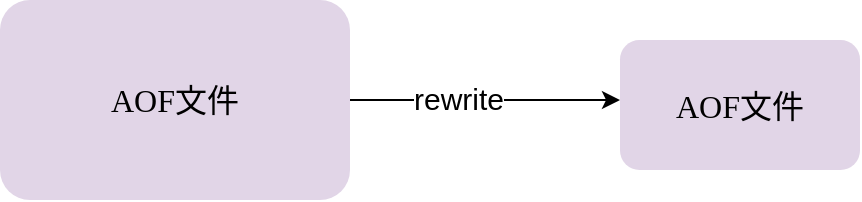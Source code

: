<mxfile version="20.3.0" type="device"><diagram id="cLKaGq3Gi8W_Nx-YzgXy" name="Page-1"><mxGraphModel dx="1106" dy="789" grid="1" gridSize="10" guides="1" tooltips="1" connect="1" arrows="1" fold="1" page="1" pageScale="1" pageWidth="827" pageHeight="1169" math="0" shadow="0"><root><mxCell id="0"/><mxCell id="1" parent="0"/><mxCell id="5fuBNdbti-uqDTd1Sjzo-1" value="AOF文件" style="rounded=1;whiteSpace=wrap;html=1;fontSize=16;fillColor=#e1d5e7;strokeColor=none;fontFamily=JetBrains Mono;fontSource=https%3A%2F%2Ffonts.googleapis.com%2Fcss%3Ffamily%3DJetBrains%2BMono;" vertex="1" parent="1"><mxGeometry x="120" y="270" width="175" height="100" as="geometry"/></mxCell><mxCell id="5fuBNdbti-uqDTd1Sjzo-2" value="" style="endArrow=classic;html=1;rounded=0;exitX=1;exitY=0.5;exitDx=0;exitDy=0;" edge="1" parent="1" source="5fuBNdbti-uqDTd1Sjzo-1"><mxGeometry width="50" height="50" relative="1" as="geometry"><mxPoint x="380" y="330" as="sourcePoint"/><mxPoint x="430" y="320" as="targetPoint"/></mxGeometry></mxCell><mxCell id="5fuBNdbti-uqDTd1Sjzo-3" value="rewrite" style="edgeLabel;html=1;align=center;verticalAlign=middle;resizable=0;points=[];fontSize=15;" vertex="1" connectable="0" parent="5fuBNdbti-uqDTd1Sjzo-2"><mxGeometry x="-0.2" y="1" relative="1" as="geometry"><mxPoint as="offset"/></mxGeometry></mxCell><mxCell id="5fuBNdbti-uqDTd1Sjzo-4" value="AOF文件" style="rounded=1;whiteSpace=wrap;html=1;fontSize=16;fillColor=#e1d5e7;strokeColor=none;fontFamily=JetBrains Mono;fontSource=https%3A%2F%2Ffonts.googleapis.com%2Fcss%3Ffamily%3DJetBrains%2BMono;" vertex="1" parent="1"><mxGeometry x="430" y="290" width="120" height="65" as="geometry"/></mxCell></root></mxGraphModel></diagram></mxfile>